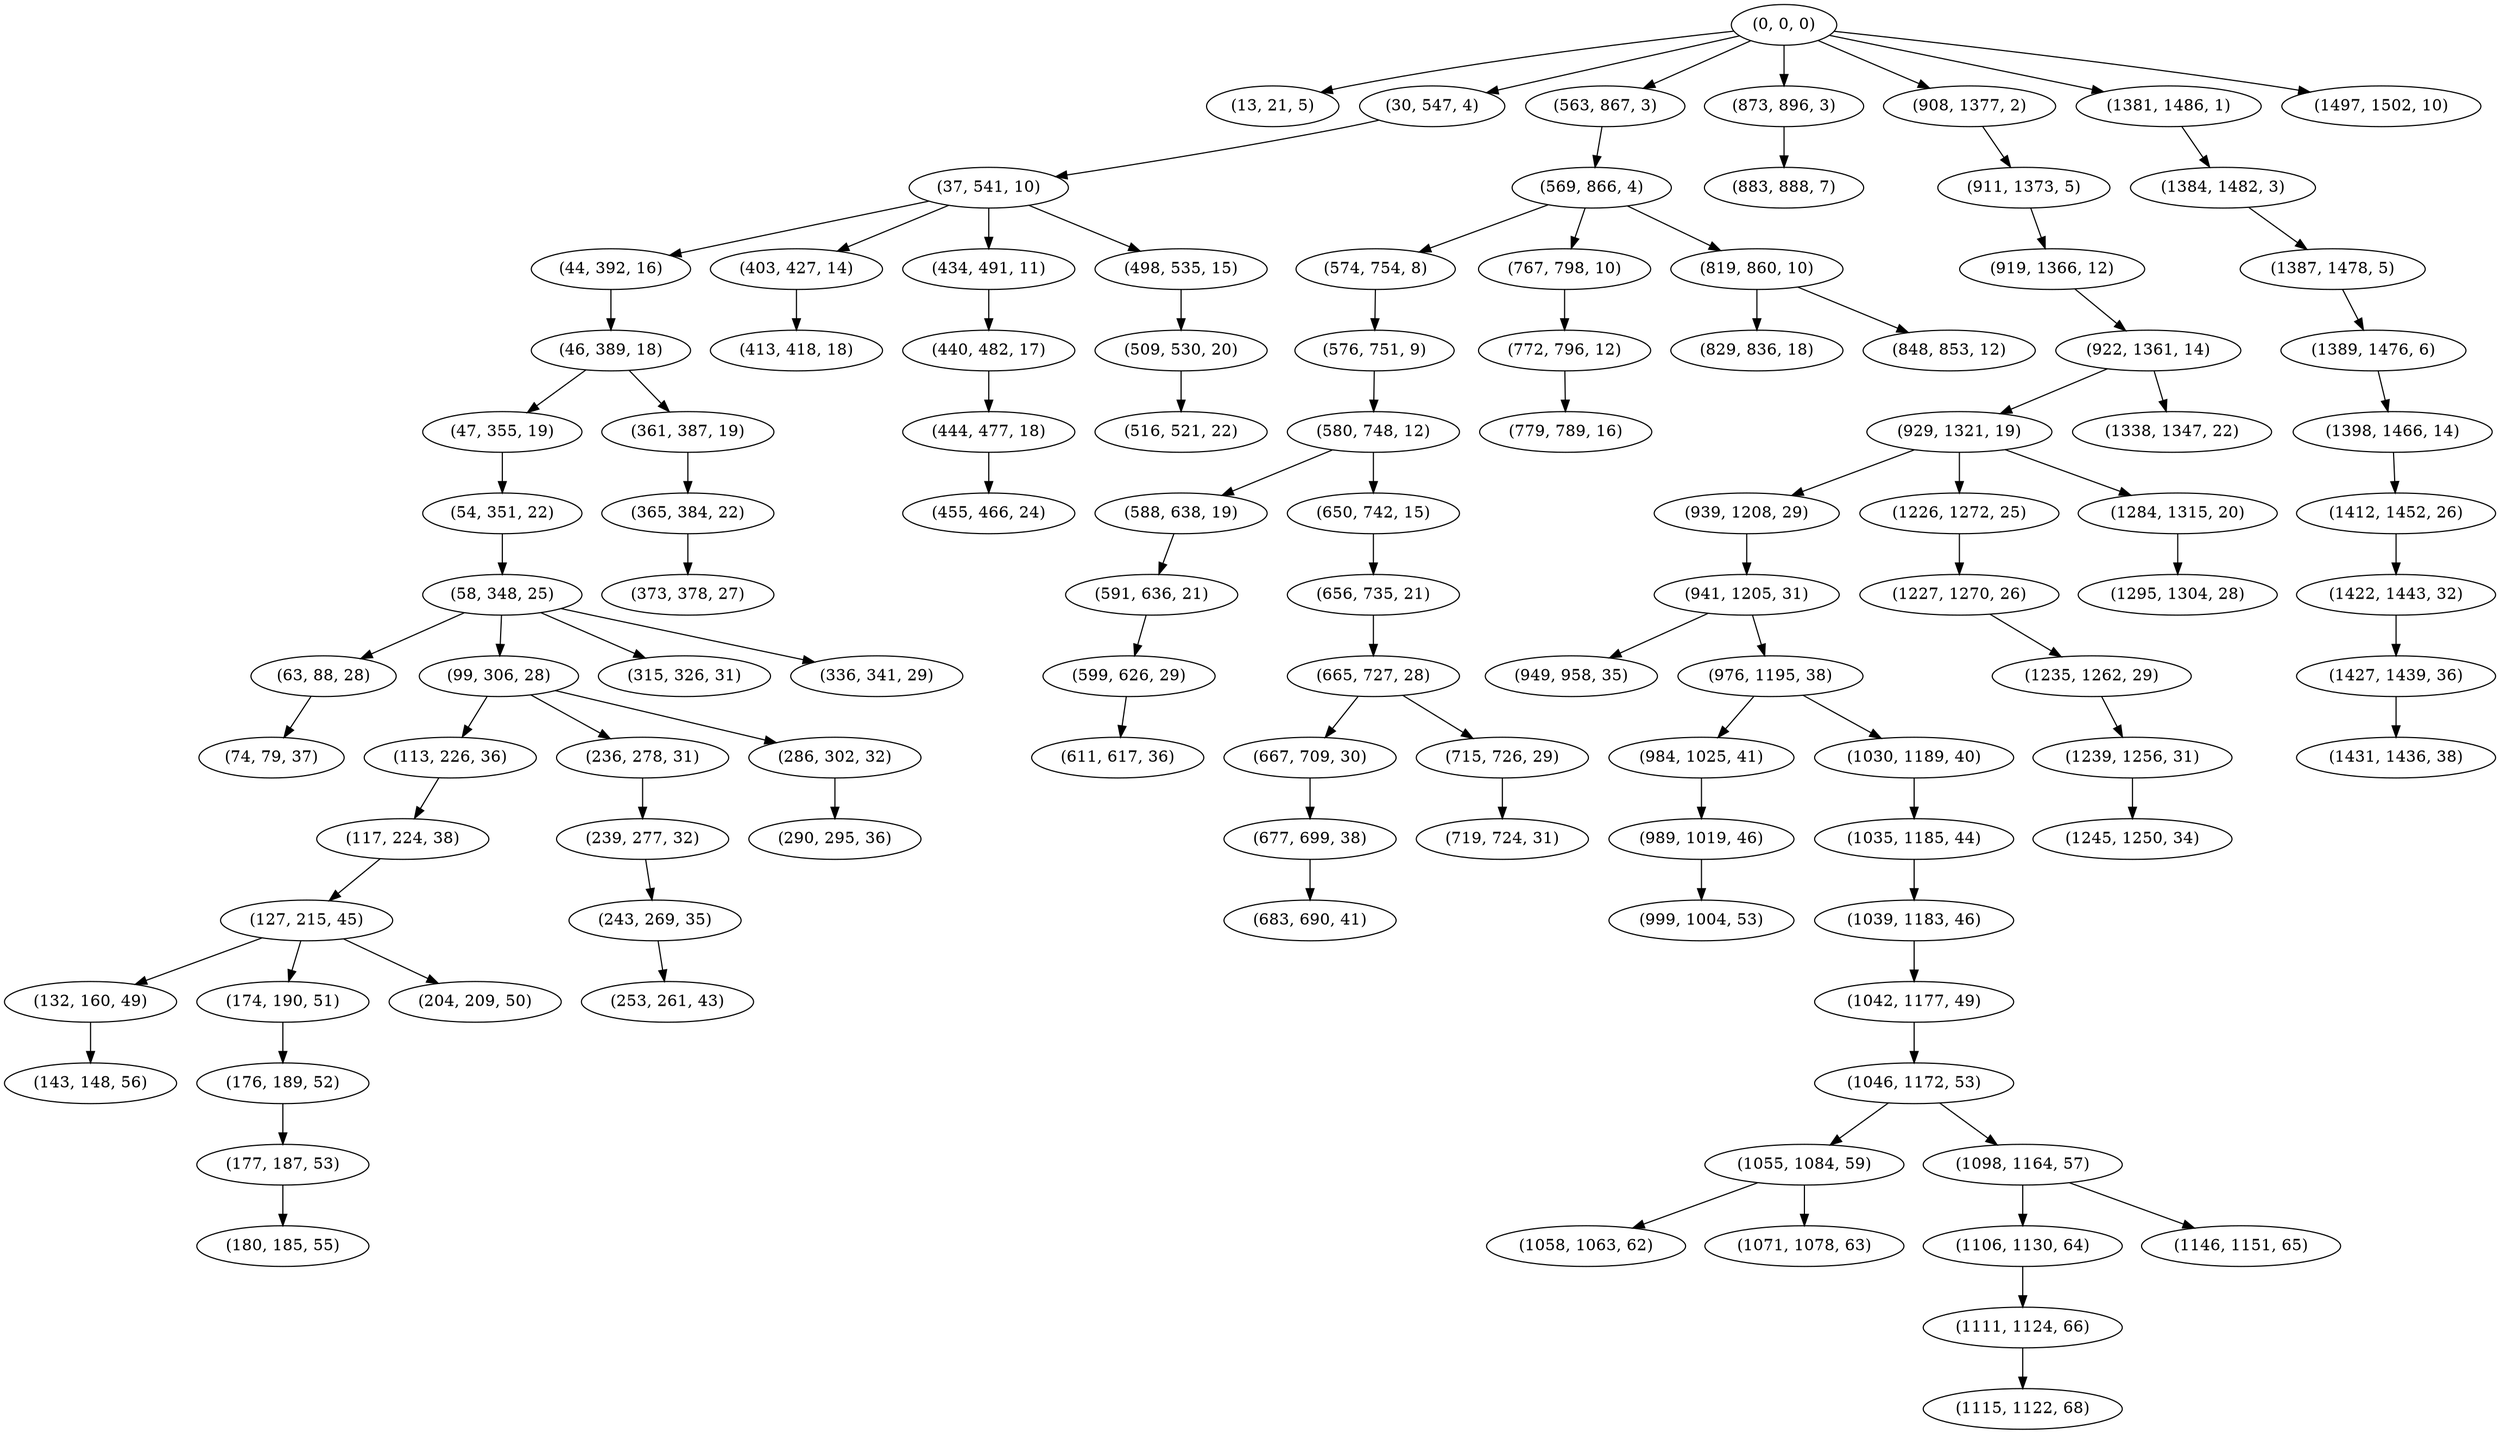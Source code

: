 digraph tree {
    "(0, 0, 0)";
    "(13, 21, 5)";
    "(30, 547, 4)";
    "(37, 541, 10)";
    "(44, 392, 16)";
    "(46, 389, 18)";
    "(47, 355, 19)";
    "(54, 351, 22)";
    "(58, 348, 25)";
    "(63, 88, 28)";
    "(74, 79, 37)";
    "(99, 306, 28)";
    "(113, 226, 36)";
    "(117, 224, 38)";
    "(127, 215, 45)";
    "(132, 160, 49)";
    "(143, 148, 56)";
    "(174, 190, 51)";
    "(176, 189, 52)";
    "(177, 187, 53)";
    "(180, 185, 55)";
    "(204, 209, 50)";
    "(236, 278, 31)";
    "(239, 277, 32)";
    "(243, 269, 35)";
    "(253, 261, 43)";
    "(286, 302, 32)";
    "(290, 295, 36)";
    "(315, 326, 31)";
    "(336, 341, 29)";
    "(361, 387, 19)";
    "(365, 384, 22)";
    "(373, 378, 27)";
    "(403, 427, 14)";
    "(413, 418, 18)";
    "(434, 491, 11)";
    "(440, 482, 17)";
    "(444, 477, 18)";
    "(455, 466, 24)";
    "(498, 535, 15)";
    "(509, 530, 20)";
    "(516, 521, 22)";
    "(563, 867, 3)";
    "(569, 866, 4)";
    "(574, 754, 8)";
    "(576, 751, 9)";
    "(580, 748, 12)";
    "(588, 638, 19)";
    "(591, 636, 21)";
    "(599, 626, 29)";
    "(611, 617, 36)";
    "(650, 742, 15)";
    "(656, 735, 21)";
    "(665, 727, 28)";
    "(667, 709, 30)";
    "(677, 699, 38)";
    "(683, 690, 41)";
    "(715, 726, 29)";
    "(719, 724, 31)";
    "(767, 798, 10)";
    "(772, 796, 12)";
    "(779, 789, 16)";
    "(819, 860, 10)";
    "(829, 836, 18)";
    "(848, 853, 12)";
    "(873, 896, 3)";
    "(883, 888, 7)";
    "(908, 1377, 2)";
    "(911, 1373, 5)";
    "(919, 1366, 12)";
    "(922, 1361, 14)";
    "(929, 1321, 19)";
    "(939, 1208, 29)";
    "(941, 1205, 31)";
    "(949, 958, 35)";
    "(976, 1195, 38)";
    "(984, 1025, 41)";
    "(989, 1019, 46)";
    "(999, 1004, 53)";
    "(1030, 1189, 40)";
    "(1035, 1185, 44)";
    "(1039, 1183, 46)";
    "(1042, 1177, 49)";
    "(1046, 1172, 53)";
    "(1055, 1084, 59)";
    "(1058, 1063, 62)";
    "(1071, 1078, 63)";
    "(1098, 1164, 57)";
    "(1106, 1130, 64)";
    "(1111, 1124, 66)";
    "(1115, 1122, 68)";
    "(1146, 1151, 65)";
    "(1226, 1272, 25)";
    "(1227, 1270, 26)";
    "(1235, 1262, 29)";
    "(1239, 1256, 31)";
    "(1245, 1250, 34)";
    "(1284, 1315, 20)";
    "(1295, 1304, 28)";
    "(1338, 1347, 22)";
    "(1381, 1486, 1)";
    "(1384, 1482, 3)";
    "(1387, 1478, 5)";
    "(1389, 1476, 6)";
    "(1398, 1466, 14)";
    "(1412, 1452, 26)";
    "(1422, 1443, 32)";
    "(1427, 1439, 36)";
    "(1431, 1436, 38)";
    "(1497, 1502, 10)";
    "(0, 0, 0)" -> "(13, 21, 5)";
    "(0, 0, 0)" -> "(30, 547, 4)";
    "(0, 0, 0)" -> "(563, 867, 3)";
    "(0, 0, 0)" -> "(873, 896, 3)";
    "(0, 0, 0)" -> "(908, 1377, 2)";
    "(0, 0, 0)" -> "(1381, 1486, 1)";
    "(0, 0, 0)" -> "(1497, 1502, 10)";
    "(30, 547, 4)" -> "(37, 541, 10)";
    "(37, 541, 10)" -> "(44, 392, 16)";
    "(37, 541, 10)" -> "(403, 427, 14)";
    "(37, 541, 10)" -> "(434, 491, 11)";
    "(37, 541, 10)" -> "(498, 535, 15)";
    "(44, 392, 16)" -> "(46, 389, 18)";
    "(46, 389, 18)" -> "(47, 355, 19)";
    "(46, 389, 18)" -> "(361, 387, 19)";
    "(47, 355, 19)" -> "(54, 351, 22)";
    "(54, 351, 22)" -> "(58, 348, 25)";
    "(58, 348, 25)" -> "(63, 88, 28)";
    "(58, 348, 25)" -> "(99, 306, 28)";
    "(58, 348, 25)" -> "(315, 326, 31)";
    "(58, 348, 25)" -> "(336, 341, 29)";
    "(63, 88, 28)" -> "(74, 79, 37)";
    "(99, 306, 28)" -> "(113, 226, 36)";
    "(99, 306, 28)" -> "(236, 278, 31)";
    "(99, 306, 28)" -> "(286, 302, 32)";
    "(113, 226, 36)" -> "(117, 224, 38)";
    "(117, 224, 38)" -> "(127, 215, 45)";
    "(127, 215, 45)" -> "(132, 160, 49)";
    "(127, 215, 45)" -> "(174, 190, 51)";
    "(127, 215, 45)" -> "(204, 209, 50)";
    "(132, 160, 49)" -> "(143, 148, 56)";
    "(174, 190, 51)" -> "(176, 189, 52)";
    "(176, 189, 52)" -> "(177, 187, 53)";
    "(177, 187, 53)" -> "(180, 185, 55)";
    "(236, 278, 31)" -> "(239, 277, 32)";
    "(239, 277, 32)" -> "(243, 269, 35)";
    "(243, 269, 35)" -> "(253, 261, 43)";
    "(286, 302, 32)" -> "(290, 295, 36)";
    "(361, 387, 19)" -> "(365, 384, 22)";
    "(365, 384, 22)" -> "(373, 378, 27)";
    "(403, 427, 14)" -> "(413, 418, 18)";
    "(434, 491, 11)" -> "(440, 482, 17)";
    "(440, 482, 17)" -> "(444, 477, 18)";
    "(444, 477, 18)" -> "(455, 466, 24)";
    "(498, 535, 15)" -> "(509, 530, 20)";
    "(509, 530, 20)" -> "(516, 521, 22)";
    "(563, 867, 3)" -> "(569, 866, 4)";
    "(569, 866, 4)" -> "(574, 754, 8)";
    "(569, 866, 4)" -> "(767, 798, 10)";
    "(569, 866, 4)" -> "(819, 860, 10)";
    "(574, 754, 8)" -> "(576, 751, 9)";
    "(576, 751, 9)" -> "(580, 748, 12)";
    "(580, 748, 12)" -> "(588, 638, 19)";
    "(580, 748, 12)" -> "(650, 742, 15)";
    "(588, 638, 19)" -> "(591, 636, 21)";
    "(591, 636, 21)" -> "(599, 626, 29)";
    "(599, 626, 29)" -> "(611, 617, 36)";
    "(650, 742, 15)" -> "(656, 735, 21)";
    "(656, 735, 21)" -> "(665, 727, 28)";
    "(665, 727, 28)" -> "(667, 709, 30)";
    "(665, 727, 28)" -> "(715, 726, 29)";
    "(667, 709, 30)" -> "(677, 699, 38)";
    "(677, 699, 38)" -> "(683, 690, 41)";
    "(715, 726, 29)" -> "(719, 724, 31)";
    "(767, 798, 10)" -> "(772, 796, 12)";
    "(772, 796, 12)" -> "(779, 789, 16)";
    "(819, 860, 10)" -> "(829, 836, 18)";
    "(819, 860, 10)" -> "(848, 853, 12)";
    "(873, 896, 3)" -> "(883, 888, 7)";
    "(908, 1377, 2)" -> "(911, 1373, 5)";
    "(911, 1373, 5)" -> "(919, 1366, 12)";
    "(919, 1366, 12)" -> "(922, 1361, 14)";
    "(922, 1361, 14)" -> "(929, 1321, 19)";
    "(922, 1361, 14)" -> "(1338, 1347, 22)";
    "(929, 1321, 19)" -> "(939, 1208, 29)";
    "(929, 1321, 19)" -> "(1226, 1272, 25)";
    "(929, 1321, 19)" -> "(1284, 1315, 20)";
    "(939, 1208, 29)" -> "(941, 1205, 31)";
    "(941, 1205, 31)" -> "(949, 958, 35)";
    "(941, 1205, 31)" -> "(976, 1195, 38)";
    "(976, 1195, 38)" -> "(984, 1025, 41)";
    "(976, 1195, 38)" -> "(1030, 1189, 40)";
    "(984, 1025, 41)" -> "(989, 1019, 46)";
    "(989, 1019, 46)" -> "(999, 1004, 53)";
    "(1030, 1189, 40)" -> "(1035, 1185, 44)";
    "(1035, 1185, 44)" -> "(1039, 1183, 46)";
    "(1039, 1183, 46)" -> "(1042, 1177, 49)";
    "(1042, 1177, 49)" -> "(1046, 1172, 53)";
    "(1046, 1172, 53)" -> "(1055, 1084, 59)";
    "(1046, 1172, 53)" -> "(1098, 1164, 57)";
    "(1055, 1084, 59)" -> "(1058, 1063, 62)";
    "(1055, 1084, 59)" -> "(1071, 1078, 63)";
    "(1098, 1164, 57)" -> "(1106, 1130, 64)";
    "(1098, 1164, 57)" -> "(1146, 1151, 65)";
    "(1106, 1130, 64)" -> "(1111, 1124, 66)";
    "(1111, 1124, 66)" -> "(1115, 1122, 68)";
    "(1226, 1272, 25)" -> "(1227, 1270, 26)";
    "(1227, 1270, 26)" -> "(1235, 1262, 29)";
    "(1235, 1262, 29)" -> "(1239, 1256, 31)";
    "(1239, 1256, 31)" -> "(1245, 1250, 34)";
    "(1284, 1315, 20)" -> "(1295, 1304, 28)";
    "(1381, 1486, 1)" -> "(1384, 1482, 3)";
    "(1384, 1482, 3)" -> "(1387, 1478, 5)";
    "(1387, 1478, 5)" -> "(1389, 1476, 6)";
    "(1389, 1476, 6)" -> "(1398, 1466, 14)";
    "(1398, 1466, 14)" -> "(1412, 1452, 26)";
    "(1412, 1452, 26)" -> "(1422, 1443, 32)";
    "(1422, 1443, 32)" -> "(1427, 1439, 36)";
    "(1427, 1439, 36)" -> "(1431, 1436, 38)";
}
